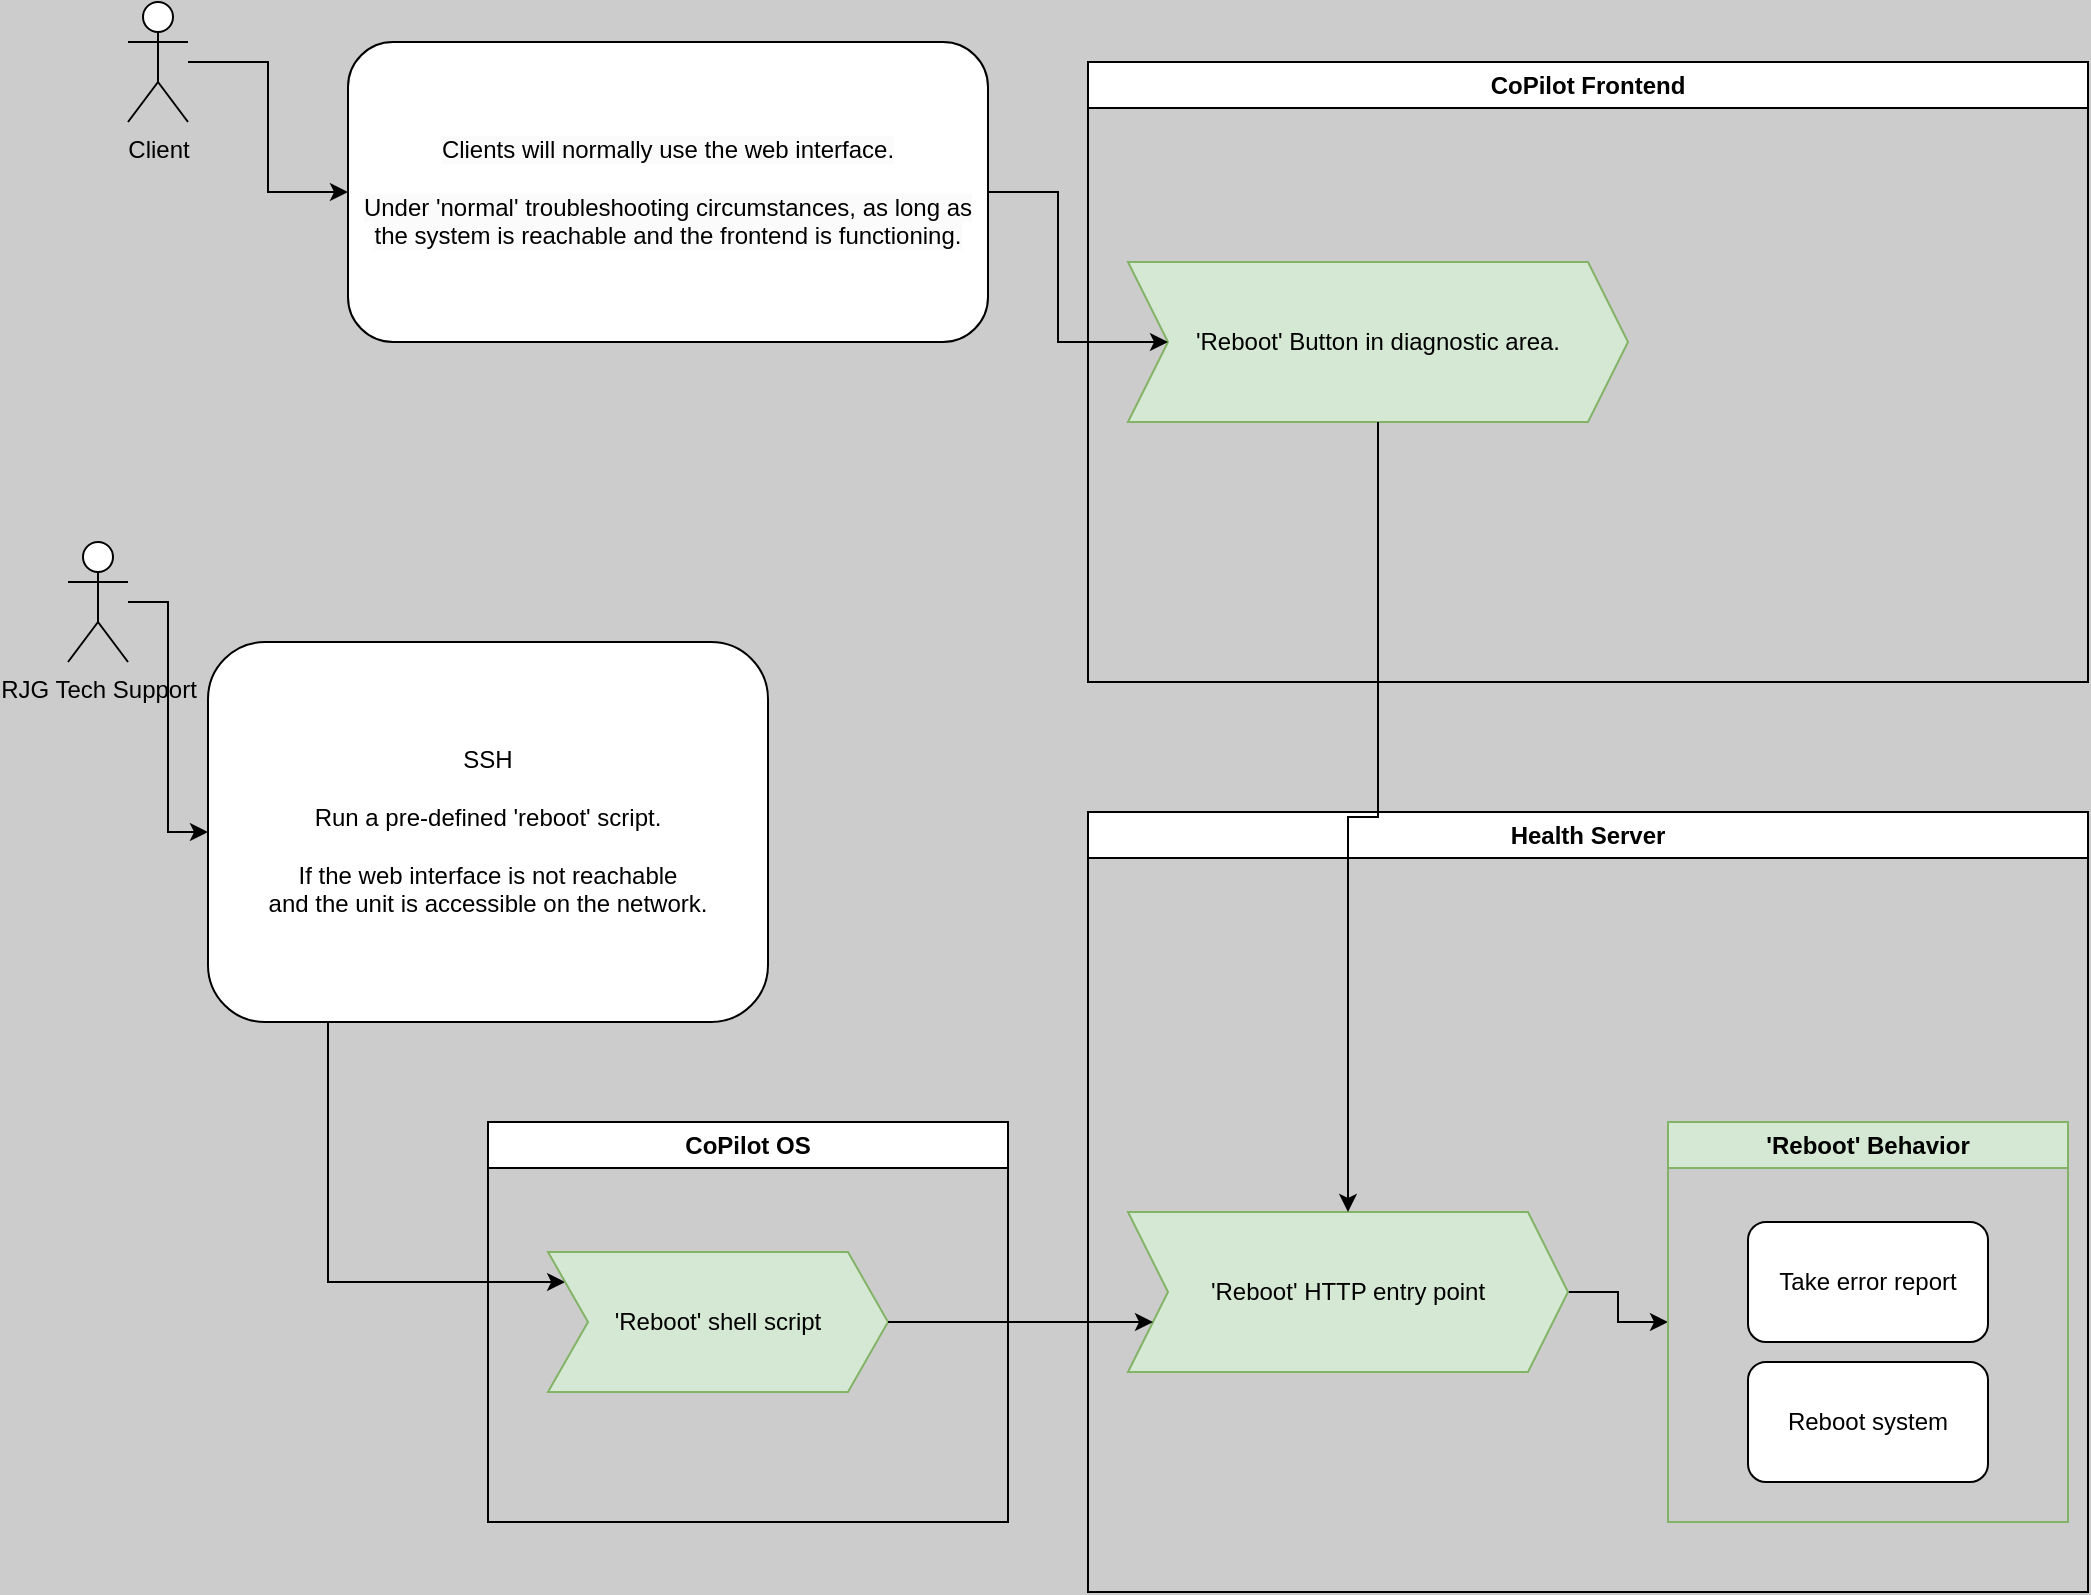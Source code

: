 <mxfile version="22.1.16" type="github">
  <diagram name="Page-1" id="X-SWMNVgun2v9ZU_bXVO">
    <mxGraphModel dx="1434" dy="833" grid="1" gridSize="10" guides="1" tooltips="1" connect="1" arrows="1" fold="1" page="1" pageScale="1" pageWidth="1100" pageHeight="850" background="#CCCCCC" math="0" shadow="0">
      <root>
        <mxCell id="0" />
        <mxCell id="1" parent="0" />
        <mxCell id="PhVRFwQ20TvV-iRFCezO-1" value="Health Server" style="swimlane;whiteSpace=wrap;html=1;" vertex="1" parent="1">
          <mxGeometry x="550" y="425" width="500" height="390" as="geometry" />
        </mxCell>
        <mxCell id="PhVRFwQ20TvV-iRFCezO-14" style="edgeStyle=orthogonalEdgeStyle;rounded=0;orthogonalLoop=1;jettySize=auto;html=1;" edge="1" parent="PhVRFwQ20TvV-iRFCezO-1" source="PhVRFwQ20TvV-iRFCezO-2" target="PhVRFwQ20TvV-iRFCezO-10">
          <mxGeometry relative="1" as="geometry" />
        </mxCell>
        <mxCell id="PhVRFwQ20TvV-iRFCezO-2" value="&#39;Reboot&#39; HTTP entry point" style="shape=step;perimeter=stepPerimeter;whiteSpace=wrap;html=1;fixedSize=1;fillColor=#d5e8d4;strokeColor=#82b366;" vertex="1" parent="PhVRFwQ20TvV-iRFCezO-1">
          <mxGeometry x="20" y="200" width="220" height="80" as="geometry" />
        </mxCell>
        <mxCell id="PhVRFwQ20TvV-iRFCezO-10" value="&#39;Reboot&#39; Behavior" style="swimlane;whiteSpace=wrap;html=1;fillColor=#d5e8d4;strokeColor=#82b366;" vertex="1" parent="PhVRFwQ20TvV-iRFCezO-1">
          <mxGeometry x="290" y="155" width="200" height="200" as="geometry" />
        </mxCell>
        <mxCell id="PhVRFwQ20TvV-iRFCezO-9" value="Take error report" style="rounded=1;whiteSpace=wrap;html=1;" vertex="1" parent="PhVRFwQ20TvV-iRFCezO-10">
          <mxGeometry x="40" y="50" width="120" height="60" as="geometry" />
        </mxCell>
        <mxCell id="PhVRFwQ20TvV-iRFCezO-11" value="Reboot system" style="rounded=1;whiteSpace=wrap;html=1;" vertex="1" parent="PhVRFwQ20TvV-iRFCezO-10">
          <mxGeometry x="40" y="120" width="120" height="60" as="geometry" />
        </mxCell>
        <mxCell id="PhVRFwQ20TvV-iRFCezO-24" style="edgeStyle=orthogonalEdgeStyle;rounded=0;orthogonalLoop=1;jettySize=auto;html=1;" edge="1" parent="1" source="PhVRFwQ20TvV-iRFCezO-3" target="PhVRFwQ20TvV-iRFCezO-20">
          <mxGeometry relative="1" as="geometry" />
        </mxCell>
        <mxCell id="PhVRFwQ20TvV-iRFCezO-3" value="Client" style="shape=umlActor;verticalLabelPosition=bottom;verticalAlign=top;html=1;outlineConnect=0;" vertex="1" parent="1">
          <mxGeometry x="70" y="20" width="30" height="60" as="geometry" />
        </mxCell>
        <mxCell id="PhVRFwQ20TvV-iRFCezO-12" value="CoPilot Frontend" style="swimlane;whiteSpace=wrap;html=1;" vertex="1" parent="1">
          <mxGeometry x="550" y="50" width="500" height="310" as="geometry" />
        </mxCell>
        <mxCell id="PhVRFwQ20TvV-iRFCezO-13" value="&#39;Reboot&#39; Button in diagnostic area." style="shape=step;perimeter=stepPerimeter;whiteSpace=wrap;html=1;fixedSize=1;fillColor=#d5e8d4;strokeColor=#82b366;" vertex="1" parent="PhVRFwQ20TvV-iRFCezO-12">
          <mxGeometry x="20" y="100" width="250" height="80" as="geometry" />
        </mxCell>
        <mxCell id="PhVRFwQ20TvV-iRFCezO-15" style="edgeStyle=orthogonalEdgeStyle;rounded=0;orthogonalLoop=1;jettySize=auto;html=1;" edge="1" parent="1" source="PhVRFwQ20TvV-iRFCezO-13" target="PhVRFwQ20TvV-iRFCezO-2">
          <mxGeometry relative="1" as="geometry" />
        </mxCell>
        <mxCell id="PhVRFwQ20TvV-iRFCezO-28" style="edgeStyle=orthogonalEdgeStyle;rounded=0;orthogonalLoop=1;jettySize=auto;html=1;" edge="1" parent="1" source="PhVRFwQ20TvV-iRFCezO-18" target="PhVRFwQ20TvV-iRFCezO-19">
          <mxGeometry relative="1" as="geometry" />
        </mxCell>
        <mxCell id="PhVRFwQ20TvV-iRFCezO-18" value="RJG Tech Support" style="shape=umlActor;verticalLabelPosition=bottom;verticalAlign=top;html=1;outlineConnect=0;" vertex="1" parent="1">
          <mxGeometry x="40" y="290" width="30" height="60" as="geometry" />
        </mxCell>
        <mxCell id="PhVRFwQ20TvV-iRFCezO-29" style="edgeStyle=orthogonalEdgeStyle;rounded=0;orthogonalLoop=1;jettySize=auto;html=1;" edge="1" parent="1" source="PhVRFwQ20TvV-iRFCezO-19" target="PhVRFwQ20TvV-iRFCezO-23">
          <mxGeometry relative="1" as="geometry">
            <Array as="points">
              <mxPoint x="170" y="660" />
            </Array>
          </mxGeometry>
        </mxCell>
        <mxCell id="PhVRFwQ20TvV-iRFCezO-19" value="SSH&lt;br&gt;&lt;br&gt;Run a pre-defined &#39;reboot&#39; script.&lt;br&gt;&lt;br&gt;If the web interface is not reachable&lt;br style=&quot;border-color: var(--border-color);&quot;&gt;and the unit is accessible on the network." style="rounded=1;whiteSpace=wrap;html=1;" vertex="1" parent="1">
          <mxGeometry x="110" y="340" width="280" height="190" as="geometry" />
        </mxCell>
        <mxCell id="PhVRFwQ20TvV-iRFCezO-25" style="edgeStyle=orthogonalEdgeStyle;rounded=0;orthogonalLoop=1;jettySize=auto;html=1;" edge="1" parent="1" source="PhVRFwQ20TvV-iRFCezO-20" target="PhVRFwQ20TvV-iRFCezO-13">
          <mxGeometry relative="1" as="geometry" />
        </mxCell>
        <mxCell id="PhVRFwQ20TvV-iRFCezO-20" value="&lt;span style=&quot;color: rgb(0, 0, 0); font-family: Helvetica; font-size: 12px; font-style: normal; font-variant-ligatures: normal; font-variant-caps: normal; font-weight: 400; letter-spacing: normal; orphans: 2; text-align: center; text-indent: 0px; text-transform: none; widows: 2; word-spacing: 0px; -webkit-text-stroke-width: 0px; background-color: rgb(251, 251, 251); text-decoration-thickness: initial; text-decoration-style: initial; text-decoration-color: initial; float: none; display: inline !important;&quot;&gt;Clients will normally use the web interface.&lt;/span&gt;&lt;br style=&quot;border-color: var(--border-color); color: rgb(0, 0, 0); font-family: Helvetica; font-size: 12px; font-style: normal; font-variant-ligatures: normal; font-variant-caps: normal; font-weight: 400; letter-spacing: normal; orphans: 2; text-align: center; text-indent: 0px; text-transform: none; widows: 2; word-spacing: 0px; -webkit-text-stroke-width: 0px; background-color: rgb(251, 251, 251); text-decoration-thickness: initial; text-decoration-style: initial; text-decoration-color: initial;&quot;&gt;&lt;br style=&quot;border-color: var(--border-color); color: rgb(0, 0, 0); font-family: Helvetica; font-size: 12px; font-style: normal; font-variant-ligatures: normal; font-variant-caps: normal; font-weight: 400; letter-spacing: normal; orphans: 2; text-align: center; text-indent: 0px; text-transform: none; widows: 2; word-spacing: 0px; -webkit-text-stroke-width: 0px; background-color: rgb(251, 251, 251); text-decoration-thickness: initial; text-decoration-style: initial; text-decoration-color: initial;&quot;&gt;&lt;span style=&quot;color: rgb(0, 0, 0); font-family: Helvetica; font-size: 12px; font-style: normal; font-variant-ligatures: normal; font-variant-caps: normal; font-weight: 400; letter-spacing: normal; orphans: 2; text-align: center; text-indent: 0px; text-transform: none; widows: 2; word-spacing: 0px; -webkit-text-stroke-width: 0px; background-color: rgb(251, 251, 251); text-decoration-thickness: initial; text-decoration-style: initial; text-decoration-color: initial; float: none; display: inline !important;&quot;&gt;Under &#39;normal&#39; troubleshooting circumstances, as long as the system is reachable and the frontend is functioning.&lt;/span&gt;" style="rounded=1;whiteSpace=wrap;html=1;" vertex="1" parent="1">
          <mxGeometry x="180" y="40" width="320" height="150" as="geometry" />
        </mxCell>
        <mxCell id="PhVRFwQ20TvV-iRFCezO-22" value="CoPilot OS" style="swimlane;whiteSpace=wrap;html=1;" vertex="1" parent="1">
          <mxGeometry x="250" y="580" width="260" height="200" as="geometry" />
        </mxCell>
        <mxCell id="PhVRFwQ20TvV-iRFCezO-23" value="&#39;Reboot&#39; shell script" style="shape=step;perimeter=stepPerimeter;whiteSpace=wrap;html=1;fixedSize=1;fillColor=#d5e8d4;strokeColor=#82b366;" vertex="1" parent="PhVRFwQ20TvV-iRFCezO-22">
          <mxGeometry x="30" y="65" width="170" height="70" as="geometry" />
        </mxCell>
        <mxCell id="PhVRFwQ20TvV-iRFCezO-26" style="edgeStyle=orthogonalEdgeStyle;rounded=0;orthogonalLoop=1;jettySize=auto;html=1;" edge="1" parent="1" source="PhVRFwQ20TvV-iRFCezO-23" target="PhVRFwQ20TvV-iRFCezO-2">
          <mxGeometry relative="1" as="geometry">
            <Array as="points">
              <mxPoint x="550" y="680" />
              <mxPoint x="550" y="680" />
            </Array>
          </mxGeometry>
        </mxCell>
      </root>
    </mxGraphModel>
  </diagram>
</mxfile>
